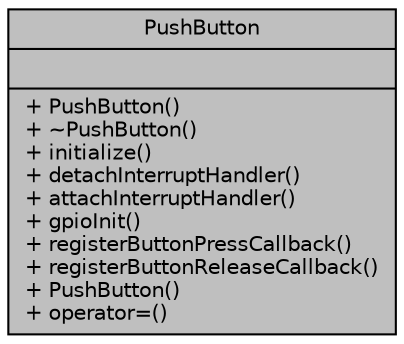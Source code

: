 digraph "PushButton"
{
 // LATEX_PDF_SIZE
  edge [fontname="Helvetica",fontsize="10",labelfontname="Helvetica",labelfontsize="10"];
  node [fontname="Helvetica",fontsize="10",shape=record];
  Node1 [label="{PushButton\n||+ PushButton()\l+ ~PushButton()\l+ initialize()\l+ detachInterruptHandler()\l+ attachInterruptHandler()\l+ gpioInit()\l+ registerButtonPressCallback()\l+ registerButtonReleaseCallback()\l+ PushButton()\l+ operator=()\l}",height=0.2,width=0.4,color="black", fillcolor="grey75", style="filled", fontcolor="black",tooltip="Manages the interaction with a physical push button connected to a GPIO pin."];
}

